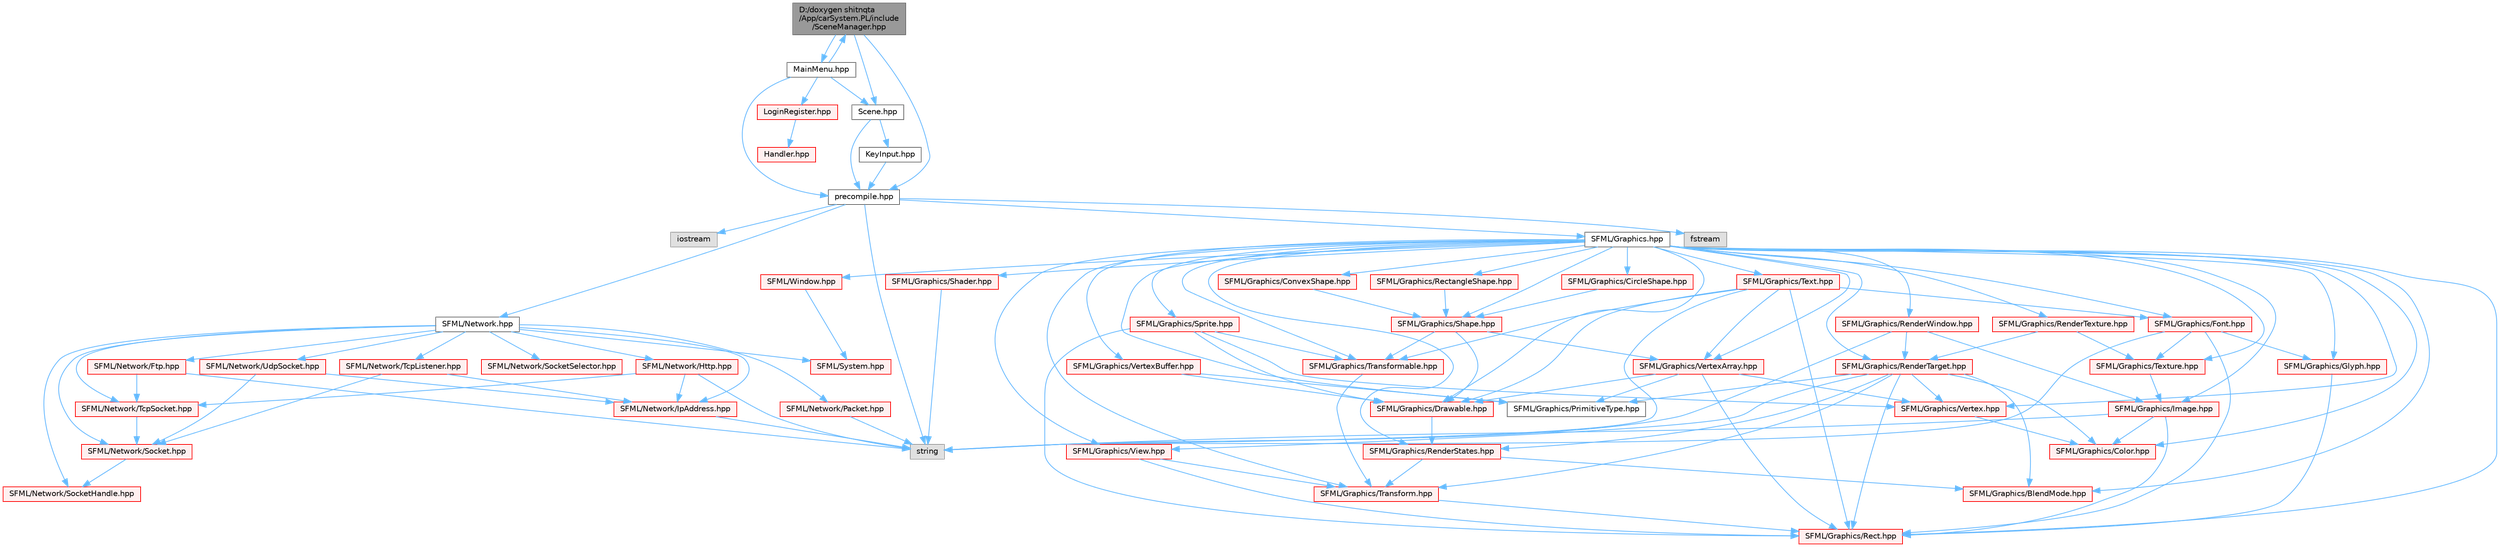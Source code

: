 digraph "D:/doxygen shitnqta/App/carSystem.PL/include/SceneManager.hpp"
{
 // INTERACTIVE_SVG=YES
 // LATEX_PDF_SIZE
  bgcolor="transparent";
  edge [fontname=Helvetica,fontsize=10,labelfontname=Helvetica,labelfontsize=10];
  node [fontname=Helvetica,fontsize=10,shape=box,height=0.2,width=0.4];
  Node1 [id="Node000001",label="D:/doxygen shitnqta\l/App/carSystem.PL/include\l/SceneManager.hpp",height=0.2,width=0.4,color="gray40", fillcolor="grey60", style="filled", fontcolor="black",tooltip=" "];
  Node1 -> Node2 [id="edge122_Node000001_Node000002",color="steelblue1",style="solid",tooltip=" "];
  Node2 [id="Node000002",label="precompile.hpp",height=0.2,width=0.4,color="grey40", fillcolor="white", style="filled",URL="$a02200.html",tooltip=" "];
  Node2 -> Node3 [id="edge123_Node000002_Node000003",color="steelblue1",style="solid",tooltip=" "];
  Node3 [id="Node000003",label="iostream",height=0.2,width=0.4,color="grey60", fillcolor="#E0E0E0", style="filled",tooltip=" "];
  Node2 -> Node4 [id="edge124_Node000002_Node000004",color="steelblue1",style="solid",tooltip=" "];
  Node4 [id="Node000004",label="SFML/Graphics.hpp",height=0.2,width=0.4,color="grey40", fillcolor="white", style="filled",URL="$a00452.html",tooltip=" "];
  Node4 -> Node5 [id="edge125_Node000004_Node000005",color="steelblue1",style="solid",tooltip=" "];
  Node5 [id="Node000005",label="SFML/Window.hpp",height=0.2,width=0.4,color="red", fillcolor="#FFF0F0", style="filled",URL="$a00605.html",tooltip=" "];
  Node5 -> Node6 [id="edge126_Node000005_Node000006",color="steelblue1",style="solid",tooltip=" "];
  Node6 [id="Node000006",label="SFML/System.hpp",height=0.2,width=0.4,color="red", fillcolor="#FFF0F0", style="filled",URL="$a00566.html",tooltip=" "];
  Node4 -> Node56 [id="edge127_Node000004_Node000056",color="steelblue1",style="solid",tooltip=" "];
  Node56 [id="Node000056",label="SFML/Graphics/BlendMode.hpp",height=0.2,width=0.4,color="red", fillcolor="#FFF0F0", style="filled",URL="$a00365.html",tooltip=" "];
  Node4 -> Node58 [id="edge128_Node000004_Node000058",color="steelblue1",style="solid",tooltip=" "];
  Node58 [id="Node000058",label="SFML/Graphics/CircleShape.hpp",height=0.2,width=0.4,color="red", fillcolor="#FFF0F0", style="filled",URL="$a00368.html",tooltip=" "];
  Node58 -> Node59 [id="edge129_Node000058_Node000059",color="steelblue1",style="solid",tooltip=" "];
  Node59 [id="Node000059",label="SFML/Graphics/Shape.hpp",height=0.2,width=0.4,color="red", fillcolor="#FFF0F0", style="filled",URL="$a00422.html",tooltip=" "];
  Node59 -> Node60 [id="edge130_Node000059_Node000060",color="steelblue1",style="solid",tooltip=" "];
  Node60 [id="Node000060",label="SFML/Graphics/Drawable.hpp",height=0.2,width=0.4,color="red", fillcolor="#FFF0F0", style="filled",URL="$a00377.html",tooltip=" "];
  Node60 -> Node61 [id="edge131_Node000060_Node000061",color="steelblue1",style="solid",tooltip=" "];
  Node61 [id="Node000061",label="SFML/Graphics/RenderStates.hpp",height=0.2,width=0.4,color="red", fillcolor="#FFF0F0", style="filled",URL="$a00407.html",tooltip=" "];
  Node61 -> Node56 [id="edge132_Node000061_Node000056",color="steelblue1",style="solid",tooltip=" "];
  Node61 -> Node62 [id="edge133_Node000061_Node000062",color="steelblue1",style="solid",tooltip=" "];
  Node62 [id="Node000062",label="SFML/Graphics/Transform.hpp",height=0.2,width=0.4,color="red", fillcolor="#FFF0F0", style="filled",URL="$a00434.html",tooltip=" "];
  Node62 -> Node63 [id="edge134_Node000062_Node000063",color="steelblue1",style="solid",tooltip=" "];
  Node63 [id="Node000063",label="SFML/Graphics/Rect.hpp",height=0.2,width=0.4,color="red", fillcolor="#FFF0F0", style="filled",URL="$a00398.html",tooltip=" "];
  Node59 -> Node65 [id="edge135_Node000059_Node000065",color="steelblue1",style="solid",tooltip=" "];
  Node65 [id="Node000065",label="SFML/Graphics/Transformable.hpp",height=0.2,width=0.4,color="red", fillcolor="#FFF0F0", style="filled",URL="$a00437.html",tooltip=" "];
  Node65 -> Node62 [id="edge136_Node000065_Node000062",color="steelblue1",style="solid",tooltip=" "];
  Node59 -> Node66 [id="edge137_Node000059_Node000066",color="steelblue1",style="solid",tooltip=" "];
  Node66 [id="Node000066",label="SFML/Graphics/VertexArray.hpp",height=0.2,width=0.4,color="red", fillcolor="#FFF0F0", style="filled",URL="$a00443.html",tooltip=" "];
  Node66 -> Node67 [id="edge138_Node000066_Node000067",color="steelblue1",style="solid",tooltip=" "];
  Node67 [id="Node000067",label="SFML/Graphics/Vertex.hpp",height=0.2,width=0.4,color="red", fillcolor="#FFF0F0", style="filled",URL="$a00440.html",tooltip=" "];
  Node67 -> Node68 [id="edge139_Node000067_Node000068",color="steelblue1",style="solid",tooltip=" "];
  Node68 [id="Node000068",label="SFML/Graphics/Color.hpp",height=0.2,width=0.4,color="red", fillcolor="#FFF0F0", style="filled",URL="$a00371.html",tooltip=" "];
  Node66 -> Node69 [id="edge140_Node000066_Node000069",color="steelblue1",style="solid",tooltip=" "];
  Node69 [id="Node000069",label="SFML/Graphics/PrimitiveType.hpp",height=0.2,width=0.4,color="grey40", fillcolor="white", style="filled",URL="$a00395.html",tooltip=" "];
  Node66 -> Node63 [id="edge141_Node000066_Node000063",color="steelblue1",style="solid",tooltip=" "];
  Node66 -> Node60 [id="edge142_Node000066_Node000060",color="steelblue1",style="solid",tooltip=" "];
  Node4 -> Node68 [id="edge143_Node000004_Node000068",color="steelblue1",style="solid",tooltip=" "];
  Node4 -> Node70 [id="edge144_Node000004_Node000070",color="steelblue1",style="solid",tooltip=" "];
  Node70 [id="Node000070",label="SFML/Graphics/ConvexShape.hpp",height=0.2,width=0.4,color="red", fillcolor="#FFF0F0", style="filled",URL="$a00374.html",tooltip=" "];
  Node70 -> Node59 [id="edge145_Node000070_Node000059",color="steelblue1",style="solid",tooltip=" "];
  Node4 -> Node60 [id="edge146_Node000004_Node000060",color="steelblue1",style="solid",tooltip=" "];
  Node4 -> Node71 [id="edge147_Node000004_Node000071",color="steelblue1",style="solid",tooltip=" "];
  Node71 [id="Node000071",label="SFML/Graphics/Font.hpp",height=0.2,width=0.4,color="red", fillcolor="#FFF0F0", style="filled",URL="$a00380.html",tooltip=" "];
  Node71 -> Node72 [id="edge148_Node000071_Node000072",color="steelblue1",style="solid",tooltip=" "];
  Node72 [id="Node000072",label="SFML/Graphics/Glyph.hpp",height=0.2,width=0.4,color="red", fillcolor="#FFF0F0", style="filled",URL="$a00389.html",tooltip=" "];
  Node72 -> Node63 [id="edge149_Node000072_Node000063",color="steelblue1",style="solid",tooltip=" "];
  Node71 -> Node73 [id="edge150_Node000071_Node000073",color="steelblue1",style="solid",tooltip=" "];
  Node73 [id="Node000073",label="SFML/Graphics/Texture.hpp",height=0.2,width=0.4,color="red", fillcolor="#FFF0F0", style="filled",URL="$a00431.html",tooltip=" "];
  Node73 -> Node74 [id="edge151_Node000073_Node000074",color="steelblue1",style="solid",tooltip=" "];
  Node74 [id="Node000074",label="SFML/Graphics/Image.hpp",height=0.2,width=0.4,color="red", fillcolor="#FFF0F0", style="filled",URL="$a00392.html",tooltip=" "];
  Node74 -> Node68 [id="edge152_Node000074_Node000068",color="steelblue1",style="solid",tooltip=" "];
  Node74 -> Node63 [id="edge153_Node000074_Node000063",color="steelblue1",style="solid",tooltip=" "];
  Node74 -> Node17 [id="edge154_Node000074_Node000017",color="steelblue1",style="solid",tooltip=" "];
  Node17 [id="Node000017",label="string",height=0.2,width=0.4,color="grey60", fillcolor="#E0E0E0", style="filled",tooltip=" "];
  Node71 -> Node63 [id="edge155_Node000071_Node000063",color="steelblue1",style="solid",tooltip=" "];
  Node71 -> Node17 [id="edge156_Node000071_Node000017",color="steelblue1",style="solid",tooltip=" "];
  Node4 -> Node72 [id="edge157_Node000004_Node000072",color="steelblue1",style="solid",tooltip=" "];
  Node4 -> Node74 [id="edge158_Node000004_Node000074",color="steelblue1",style="solid",tooltip=" "];
  Node4 -> Node69 [id="edge159_Node000004_Node000069",color="steelblue1",style="solid",tooltip=" "];
  Node4 -> Node63 [id="edge160_Node000004_Node000063",color="steelblue1",style="solid",tooltip=" "];
  Node4 -> Node76 [id="edge161_Node000004_Node000076",color="steelblue1",style="solid",tooltip=" "];
  Node76 [id="Node000076",label="SFML/Graphics/RectangleShape.hpp",height=0.2,width=0.4,color="red", fillcolor="#FFF0F0", style="filled",URL="$a00404.html",tooltip=" "];
  Node76 -> Node59 [id="edge162_Node000076_Node000059",color="steelblue1",style="solid",tooltip=" "];
  Node4 -> Node61 [id="edge163_Node000004_Node000061",color="steelblue1",style="solid",tooltip=" "];
  Node4 -> Node77 [id="edge164_Node000004_Node000077",color="steelblue1",style="solid",tooltip=" "];
  Node77 [id="Node000077",label="SFML/Graphics/RenderTarget.hpp",height=0.2,width=0.4,color="red", fillcolor="#FFF0F0", style="filled",URL="$a00410.html",tooltip=" "];
  Node77 -> Node68 [id="edge165_Node000077_Node000068",color="steelblue1",style="solid",tooltip=" "];
  Node77 -> Node63 [id="edge166_Node000077_Node000063",color="steelblue1",style="solid",tooltip=" "];
  Node77 -> Node78 [id="edge167_Node000077_Node000078",color="steelblue1",style="solid",tooltip=" "];
  Node78 [id="Node000078",label="SFML/Graphics/View.hpp",height=0.2,width=0.4,color="red", fillcolor="#FFF0F0", style="filled",URL="$a00449.html",tooltip=" "];
  Node78 -> Node63 [id="edge168_Node000078_Node000063",color="steelblue1",style="solid",tooltip=" "];
  Node78 -> Node62 [id="edge169_Node000078_Node000062",color="steelblue1",style="solid",tooltip=" "];
  Node77 -> Node62 [id="edge170_Node000077_Node000062",color="steelblue1",style="solid",tooltip=" "];
  Node77 -> Node56 [id="edge171_Node000077_Node000056",color="steelblue1",style="solid",tooltip=" "];
  Node77 -> Node61 [id="edge172_Node000077_Node000061",color="steelblue1",style="solid",tooltip=" "];
  Node77 -> Node69 [id="edge173_Node000077_Node000069",color="steelblue1",style="solid",tooltip=" "];
  Node77 -> Node67 [id="edge174_Node000077_Node000067",color="steelblue1",style="solid",tooltip=" "];
  Node4 -> Node79 [id="edge175_Node000004_Node000079",color="steelblue1",style="solid",tooltip=" "];
  Node79 [id="Node000079",label="SFML/Graphics/RenderTexture.hpp",height=0.2,width=0.4,color="red", fillcolor="#FFF0F0", style="filled",URL="$a00413.html",tooltip=" "];
  Node79 -> Node73 [id="edge176_Node000079_Node000073",color="steelblue1",style="solid",tooltip=" "];
  Node79 -> Node77 [id="edge177_Node000079_Node000077",color="steelblue1",style="solid",tooltip=" "];
  Node4 -> Node80 [id="edge178_Node000004_Node000080",color="steelblue1",style="solid",tooltip=" "];
  Node80 [id="Node000080",label="SFML/Graphics/RenderWindow.hpp",height=0.2,width=0.4,color="red", fillcolor="#FFF0F0", style="filled",URL="$a00416.html",tooltip=" "];
  Node80 -> Node77 [id="edge179_Node000080_Node000077",color="steelblue1",style="solid",tooltip=" "];
  Node80 -> Node74 [id="edge180_Node000080_Node000074",color="steelblue1",style="solid",tooltip=" "];
  Node80 -> Node17 [id="edge181_Node000080_Node000017",color="steelblue1",style="solid",tooltip=" "];
  Node4 -> Node81 [id="edge182_Node000004_Node000081",color="steelblue1",style="solid",tooltip=" "];
  Node81 [id="Node000081",label="SFML/Graphics/Shader.hpp",height=0.2,width=0.4,color="red", fillcolor="#FFF0F0", style="filled",URL="$a00419.html",tooltip=" "];
  Node81 -> Node17 [id="edge183_Node000081_Node000017",color="steelblue1",style="solid",tooltip=" "];
  Node4 -> Node59 [id="edge184_Node000004_Node000059",color="steelblue1",style="solid",tooltip=" "];
  Node4 -> Node84 [id="edge185_Node000004_Node000084",color="steelblue1",style="solid",tooltip=" "];
  Node84 [id="Node000084",label="SFML/Graphics/Sprite.hpp",height=0.2,width=0.4,color="red", fillcolor="#FFF0F0", style="filled",URL="$a00425.html",tooltip=" "];
  Node84 -> Node60 [id="edge186_Node000084_Node000060",color="steelblue1",style="solid",tooltip=" "];
  Node84 -> Node65 [id="edge187_Node000084_Node000065",color="steelblue1",style="solid",tooltip=" "];
  Node84 -> Node67 [id="edge188_Node000084_Node000067",color="steelblue1",style="solid",tooltip=" "];
  Node84 -> Node63 [id="edge189_Node000084_Node000063",color="steelblue1",style="solid",tooltip=" "];
  Node4 -> Node85 [id="edge190_Node000004_Node000085",color="steelblue1",style="solid",tooltip=" "];
  Node85 [id="Node000085",label="SFML/Graphics/Text.hpp",height=0.2,width=0.4,color="red", fillcolor="#FFF0F0", style="filled",URL="$a00428.html",tooltip=" "];
  Node85 -> Node60 [id="edge191_Node000085_Node000060",color="steelblue1",style="solid",tooltip=" "];
  Node85 -> Node65 [id="edge192_Node000085_Node000065",color="steelblue1",style="solid",tooltip=" "];
  Node85 -> Node71 [id="edge193_Node000085_Node000071",color="steelblue1",style="solid",tooltip=" "];
  Node85 -> Node63 [id="edge194_Node000085_Node000063",color="steelblue1",style="solid",tooltip=" "];
  Node85 -> Node66 [id="edge195_Node000085_Node000066",color="steelblue1",style="solid",tooltip=" "];
  Node85 -> Node17 [id="edge196_Node000085_Node000017",color="steelblue1",style="solid",tooltip=" "];
  Node4 -> Node73 [id="edge197_Node000004_Node000073",color="steelblue1",style="solid",tooltip=" "];
  Node4 -> Node62 [id="edge198_Node000004_Node000062",color="steelblue1",style="solid",tooltip=" "];
  Node4 -> Node65 [id="edge199_Node000004_Node000065",color="steelblue1",style="solid",tooltip=" "];
  Node4 -> Node67 [id="edge200_Node000004_Node000067",color="steelblue1",style="solid",tooltip=" "];
  Node4 -> Node66 [id="edge201_Node000004_Node000066",color="steelblue1",style="solid",tooltip=" "];
  Node4 -> Node86 [id="edge202_Node000004_Node000086",color="steelblue1",style="solid",tooltip=" "];
  Node86 [id="Node000086",label="SFML/Graphics/VertexBuffer.hpp",height=0.2,width=0.4,color="red", fillcolor="#FFF0F0", style="filled",URL="$a00446.html",tooltip=" "];
  Node86 -> Node69 [id="edge203_Node000086_Node000069",color="steelblue1",style="solid",tooltip=" "];
  Node86 -> Node60 [id="edge204_Node000086_Node000060",color="steelblue1",style="solid",tooltip=" "];
  Node4 -> Node78 [id="edge205_Node000004_Node000078",color="steelblue1",style="solid",tooltip=" "];
  Node2 -> Node17 [id="edge206_Node000002_Node000017",color="steelblue1",style="solid",tooltip=" "];
  Node2 -> Node87 [id="edge207_Node000002_Node000087",color="steelblue1",style="solid",tooltip=" "];
  Node87 [id="Node000087",label="SFML/Network.hpp",height=0.2,width=0.4,color="grey40", fillcolor="white", style="filled",URL="$a00488.html",tooltip=" "];
  Node87 -> Node6 [id="edge208_Node000087_Node000006",color="steelblue1",style="solid",tooltip=" "];
  Node87 -> Node88 [id="edge209_Node000087_Node000088",color="steelblue1",style="solid",tooltip=" "];
  Node88 [id="Node000088",label="SFML/Network/Ftp.hpp",height=0.2,width=0.4,color="red", fillcolor="#FFF0F0", style="filled",URL="$a00458.html",tooltip=" "];
  Node88 -> Node90 [id="edge210_Node000088_Node000090",color="steelblue1",style="solid",tooltip=" "];
  Node90 [id="Node000090",label="SFML/Network/TcpSocket.hpp",height=0.2,width=0.4,color="red", fillcolor="#FFF0F0", style="filled",URL="$a00482.html",tooltip=" "];
  Node90 -> Node91 [id="edge211_Node000090_Node000091",color="steelblue1",style="solid",tooltip=" "];
  Node91 [id="Node000091",label="SFML/Network/Socket.hpp",height=0.2,width=0.4,color="red", fillcolor="#FFF0F0", style="filled",URL="$a00470.html",tooltip=" "];
  Node91 -> Node92 [id="edge212_Node000091_Node000092",color="steelblue1",style="solid",tooltip=" "];
  Node92 [id="Node000092",label="SFML/Network/SocketHandle.hpp",height=0.2,width=0.4,color="red", fillcolor="#FFF0F0", style="filled",URL="$a00473.html",tooltip=" "];
  Node88 -> Node17 [id="edge213_Node000088_Node000017",color="steelblue1",style="solid",tooltip=" "];
  Node87 -> Node93 [id="edge214_Node000087_Node000093",color="steelblue1",style="solid",tooltip=" "];
  Node93 [id="Node000093",label="SFML/Network/Http.hpp",height=0.2,width=0.4,color="red", fillcolor="#FFF0F0", style="filled",URL="$a00461.html",tooltip=" "];
  Node93 -> Node94 [id="edge215_Node000093_Node000094",color="steelblue1",style="solid",tooltip=" "];
  Node94 [id="Node000094",label="SFML/Network/IpAddress.hpp",height=0.2,width=0.4,color="red", fillcolor="#FFF0F0", style="filled",URL="$a00464.html",tooltip=" "];
  Node94 -> Node17 [id="edge216_Node000094_Node000017",color="steelblue1",style="solid",tooltip=" "];
  Node93 -> Node90 [id="edge217_Node000093_Node000090",color="steelblue1",style="solid",tooltip=" "];
  Node93 -> Node17 [id="edge218_Node000093_Node000017",color="steelblue1",style="solid",tooltip=" "];
  Node87 -> Node94 [id="edge219_Node000087_Node000094",color="steelblue1",style="solid",tooltip=" "];
  Node87 -> Node96 [id="edge220_Node000087_Node000096",color="steelblue1",style="solid",tooltip=" "];
  Node96 [id="Node000096",label="SFML/Network/Packet.hpp",height=0.2,width=0.4,color="red", fillcolor="#FFF0F0", style="filled",URL="$a00467.html",tooltip=" "];
  Node96 -> Node17 [id="edge221_Node000096_Node000017",color="steelblue1",style="solid",tooltip=" "];
  Node87 -> Node91 [id="edge222_Node000087_Node000091",color="steelblue1",style="solid",tooltip=" "];
  Node87 -> Node92 [id="edge223_Node000087_Node000092",color="steelblue1",style="solid",tooltip=" "];
  Node87 -> Node97 [id="edge224_Node000087_Node000097",color="steelblue1",style="solid",tooltip=" "];
  Node97 [id="Node000097",label="SFML/Network/SocketSelector.hpp",height=0.2,width=0.4,color="red", fillcolor="#FFF0F0", style="filled",URL="$a00476.html",tooltip=" "];
  Node87 -> Node98 [id="edge225_Node000087_Node000098",color="steelblue1",style="solid",tooltip=" "];
  Node98 [id="Node000098",label="SFML/Network/TcpListener.hpp",height=0.2,width=0.4,color="red", fillcolor="#FFF0F0", style="filled",URL="$a00479.html",tooltip=" "];
  Node98 -> Node91 [id="edge226_Node000098_Node000091",color="steelblue1",style="solid",tooltip=" "];
  Node98 -> Node94 [id="edge227_Node000098_Node000094",color="steelblue1",style="solid",tooltip=" "];
  Node87 -> Node90 [id="edge228_Node000087_Node000090",color="steelblue1",style="solid",tooltip=" "];
  Node87 -> Node99 [id="edge229_Node000087_Node000099",color="steelblue1",style="solid",tooltip=" "];
  Node99 [id="Node000099",label="SFML/Network/UdpSocket.hpp",height=0.2,width=0.4,color="red", fillcolor="#FFF0F0", style="filled",URL="$a00485.html",tooltip=" "];
  Node99 -> Node91 [id="edge230_Node000099_Node000091",color="steelblue1",style="solid",tooltip=" "];
  Node99 -> Node94 [id="edge231_Node000099_Node000094",color="steelblue1",style="solid",tooltip=" "];
  Node2 -> Node100 [id="edge232_Node000002_Node000100",color="steelblue1",style="solid",tooltip=" "];
  Node100 [id="Node000100",label="fstream",height=0.2,width=0.4,color="grey60", fillcolor="#E0E0E0", style="filled",tooltip=" "];
  Node1 -> Node101 [id="edge233_Node000001_Node000101",color="steelblue1",style="solid",tooltip=" "];
  Node101 [id="Node000101",label="Scene.hpp",height=0.2,width=0.4,color="grey40", fillcolor="white", style="filled",URL="$a00302.html",tooltip=" "];
  Node101 -> Node2 [id="edge234_Node000101_Node000002",color="steelblue1",style="solid",tooltip=" "];
  Node101 -> Node102 [id="edge235_Node000101_Node000102",color="steelblue1",style="solid",tooltip=" "];
  Node102 [id="Node000102",label="KeyInput.hpp",height=0.2,width=0.4,color="grey40", fillcolor="white", style="filled",URL="$a00275.html",tooltip=" "];
  Node102 -> Node2 [id="edge236_Node000102_Node000002",color="steelblue1",style="solid",tooltip=" "];
  Node1 -> Node103 [id="edge237_Node000001_Node000103",color="steelblue1",style="solid",tooltip=" "];
  Node103 [id="Node000103",label="MainMenu.hpp",height=0.2,width=0.4,color="grey40", fillcolor="white", style="filled",URL="$a00284.html",tooltip=" "];
  Node103 -> Node2 [id="edge238_Node000103_Node000002",color="steelblue1",style="solid",tooltip=" "];
  Node103 -> Node101 [id="edge239_Node000103_Node000101",color="steelblue1",style="solid",tooltip=" "];
  Node103 -> Node104 [id="edge240_Node000103_Node000104",color="steelblue1",style="solid",tooltip=" "];
  Node104 [id="Node000104",label="LoginRegister.hpp",height=0.2,width=0.4,color="red", fillcolor="#FFF0F0", style="filled",URL="$a00281.html",tooltip=" "];
  Node104 -> Node105 [id="edge241_Node000104_Node000105",color="steelblue1",style="solid",tooltip=" "];
  Node105 [id="Node000105",label="Handler.hpp",height=0.2,width=0.4,color="red", fillcolor="#FFF0F0", style="filled",URL="$a00002.html",tooltip=" "];
  Node103 -> Node1 [id="edge242_Node000103_Node000001",color="steelblue1",style="solid",tooltip=" "];
}
